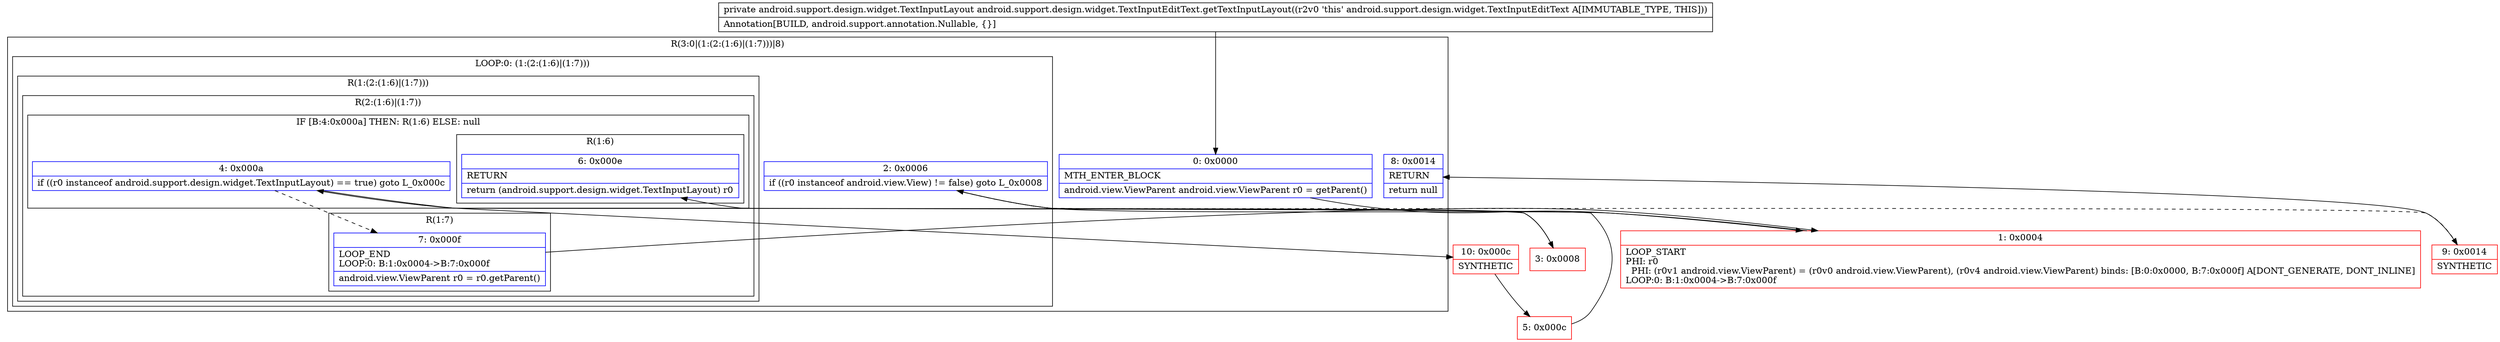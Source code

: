 digraph "CFG forandroid.support.design.widget.TextInputEditText.getTextInputLayout()Landroid\/support\/design\/widget\/TextInputLayout;" {
subgraph cluster_Region_791157113 {
label = "R(3:0|(1:(2:(1:6)|(1:7)))|8)";
node [shape=record,color=blue];
Node_0 [shape=record,label="{0\:\ 0x0000|MTH_ENTER_BLOCK\l|android.view.ViewParent android.view.ViewParent r0 = getParent()\l}"];
subgraph cluster_LoopRegion_953143489 {
label = "LOOP:0: (1:(2:(1:6)|(1:7)))";
node [shape=record,color=blue];
Node_2 [shape=record,label="{2\:\ 0x0006|if ((r0 instanceof android.view.View) != false) goto L_0x0008\l}"];
subgraph cluster_Region_401142254 {
label = "R(1:(2:(1:6)|(1:7)))";
node [shape=record,color=blue];
subgraph cluster_Region_2088088786 {
label = "R(2:(1:6)|(1:7))";
node [shape=record,color=blue];
subgraph cluster_IfRegion_1656120688 {
label = "IF [B:4:0x000a] THEN: R(1:6) ELSE: null";
node [shape=record,color=blue];
Node_4 [shape=record,label="{4\:\ 0x000a|if ((r0 instanceof android.support.design.widget.TextInputLayout) == true) goto L_0x000c\l}"];
subgraph cluster_Region_230312846 {
label = "R(1:6)";
node [shape=record,color=blue];
Node_6 [shape=record,label="{6\:\ 0x000e|RETURN\l|return (android.support.design.widget.TextInputLayout) r0\l}"];
}
}
subgraph cluster_Region_1375639805 {
label = "R(1:7)";
node [shape=record,color=blue];
Node_7 [shape=record,label="{7\:\ 0x000f|LOOP_END\lLOOP:0: B:1:0x0004\-\>B:7:0x000f\l|android.view.ViewParent r0 = r0.getParent()\l}"];
}
}
}
}
Node_8 [shape=record,label="{8\:\ 0x0014|RETURN\l|return null\l}"];
}
Node_1 [shape=record,color=red,label="{1\:\ 0x0004|LOOP_START\lPHI: r0 \l  PHI: (r0v1 android.view.ViewParent) = (r0v0 android.view.ViewParent), (r0v4 android.view.ViewParent) binds: [B:0:0x0000, B:7:0x000f] A[DONT_GENERATE, DONT_INLINE]\lLOOP:0: B:1:0x0004\-\>B:7:0x000f\l}"];
Node_3 [shape=record,color=red,label="{3\:\ 0x0008}"];
Node_5 [shape=record,color=red,label="{5\:\ 0x000c}"];
Node_9 [shape=record,color=red,label="{9\:\ 0x0014|SYNTHETIC\l}"];
Node_10 [shape=record,color=red,label="{10\:\ 0x000c|SYNTHETIC\l}"];
MethodNode[shape=record,label="{private android.support.design.widget.TextInputLayout android.support.design.widget.TextInputEditText.getTextInputLayout((r2v0 'this' android.support.design.widget.TextInputEditText A[IMMUTABLE_TYPE, THIS]))  | Annotation[BUILD, android.support.annotation.Nullable, \{\}]\l}"];
MethodNode -> Node_0;
Node_0 -> Node_1;
Node_2 -> Node_3;
Node_2 -> Node_9[style=dashed];
Node_4 -> Node_7[style=dashed];
Node_4 -> Node_10;
Node_7 -> Node_1;
Node_1 -> Node_2;
Node_3 -> Node_4;
Node_5 -> Node_6;
Node_9 -> Node_8;
Node_10 -> Node_5;
}

